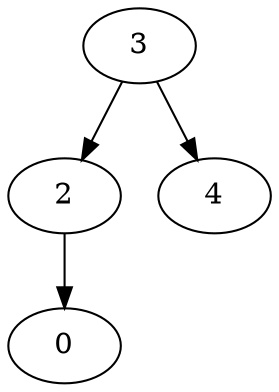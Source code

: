 digraph G {
node0[label=0];
node2[label=2];
node2->node0;
node4[label=4];
node3[label=3];
node3->node2;
node3->node4;

}
